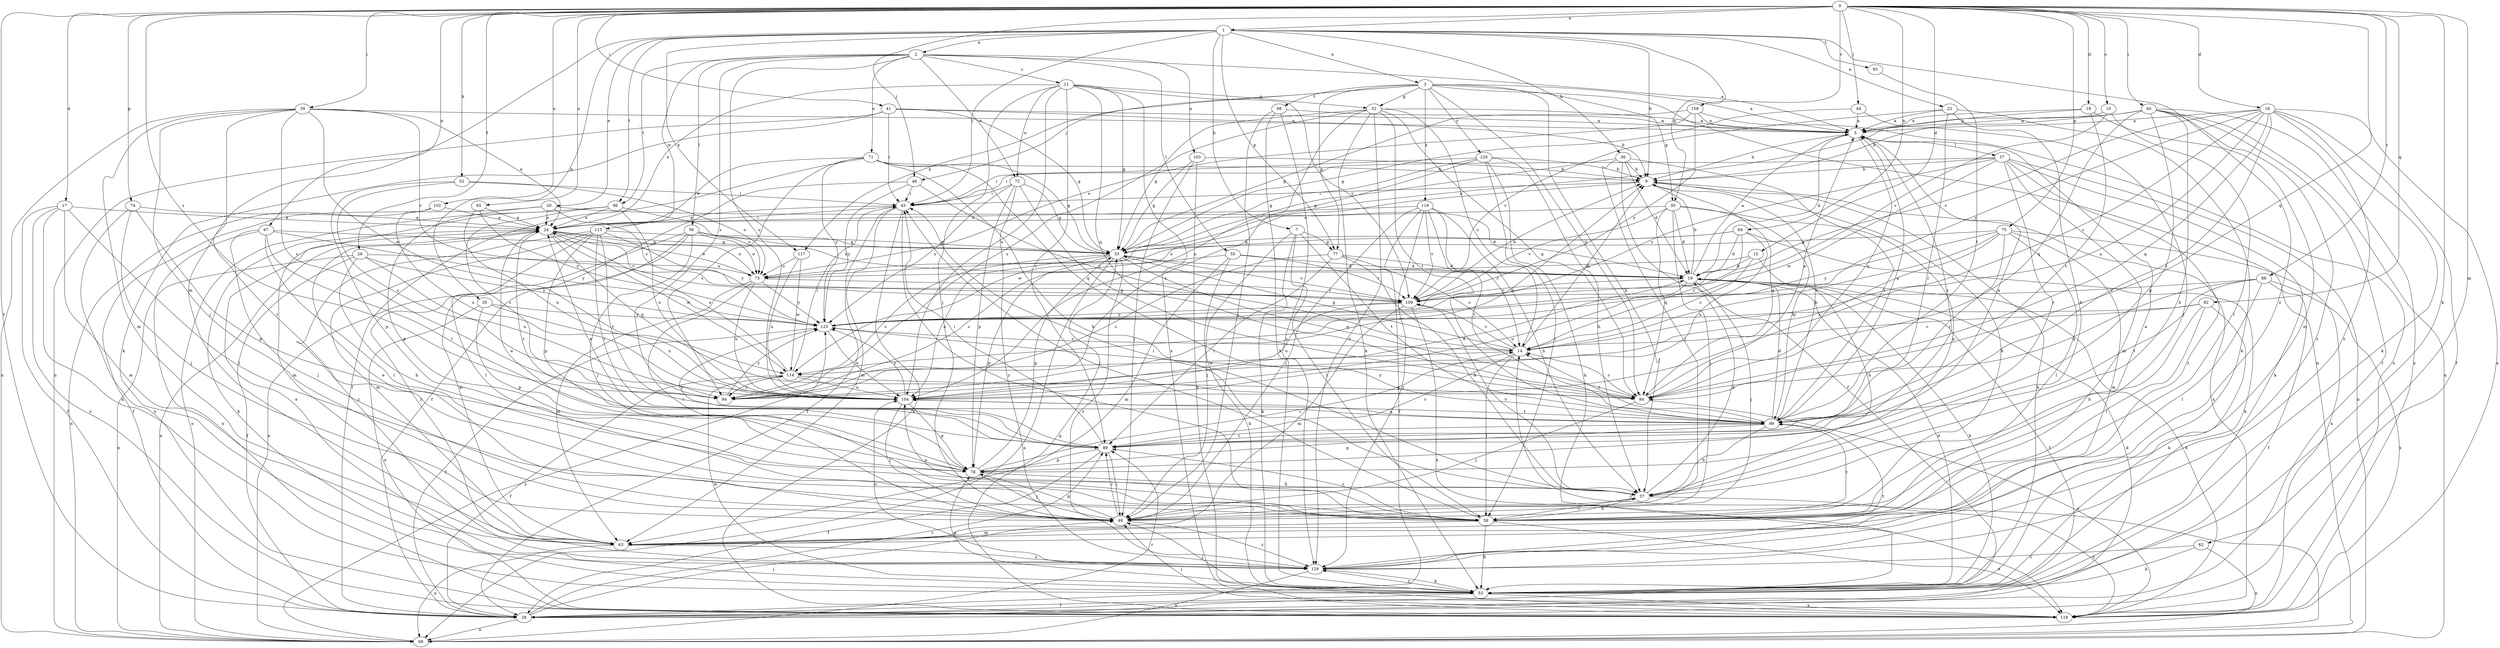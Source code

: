 strict digraph  {
0;
1;
2;
3;
5;
7;
9;
10;
11;
14;
15;
16;
17;
18;
19;
20;
22;
24;
26;
28;
30;
32;
33;
35;
36;
37;
39;
40;
41;
43;
44;
46;
48;
52;
53;
55;
56;
57;
58;
62;
63;
64;
65;
67;
68;
71;
72;
73;
74;
75;
77;
78;
82;
84;
88;
89;
94;
95;
96;
98;
99;
102;
103;
104;
108;
109;
113;
114;
117;
118;
119;
120;
125;
129;
0 -> 1  [label=a];
0 -> 10  [label=c];
0 -> 15  [label=d];
0 -> 16  [label=d];
0 -> 17  [label=d];
0 -> 18  [label=d];
0 -> 26  [label=f];
0 -> 28  [label=f];
0 -> 39  [label=i];
0 -> 40  [label=i];
0 -> 41  [label=i];
0 -> 44  [label=j];
0 -> 46  [label=j];
0 -> 52  [label=k];
0 -> 53  [label=k];
0 -> 62  [label=m];
0 -> 64  [label=n];
0 -> 65  [label=n];
0 -> 67  [label=n];
0 -> 74  [label=p];
0 -> 75  [label=p];
0 -> 82  [label=q];
0 -> 84  [label=q];
0 -> 88  [label=r];
0 -> 94  [label=s];
0 -> 102  [label=u];
0 -> 108  [label=v];
1 -> 2  [label=a];
1 -> 3  [label=a];
1 -> 7  [label=b];
1 -> 9  [label=b];
1 -> 20  [label=e];
1 -> 22  [label=e];
1 -> 30  [label=g];
1 -> 35  [label=h];
1 -> 36  [label=h];
1 -> 43  [label=i];
1 -> 63  [label=m];
1 -> 77  [label=p];
1 -> 95  [label=t];
1 -> 96  [label=t];
1 -> 117  [label=x];
1 -> 129  [label=z];
2 -> 5  [label=a];
2 -> 11  [label=c];
2 -> 55  [label=l];
2 -> 56  [label=l];
2 -> 71  [label=o];
2 -> 72  [label=o];
2 -> 94  [label=s];
2 -> 96  [label=t];
2 -> 103  [label=u];
2 -> 104  [label=u];
2 -> 113  [label=w];
3 -> 5  [label=a];
3 -> 30  [label=g];
3 -> 32  [label=g];
3 -> 37  [label=h];
3 -> 46  [label=j];
3 -> 68  [label=n];
3 -> 77  [label=p];
3 -> 84  [label=q];
3 -> 98  [label=t];
3 -> 117  [label=x];
3 -> 118  [label=x];
3 -> 120  [label=y];
5 -> 9  [label=b];
5 -> 19  [label=d];
5 -> 57  [label=l];
5 -> 84  [label=q];
5 -> 89  [label=r];
7 -> 48  [label=j];
7 -> 53  [label=k];
7 -> 58  [label=l];
7 -> 77  [label=p];
7 -> 99  [label=t];
9 -> 43  [label=i];
9 -> 53  [label=k];
9 -> 84  [label=q];
9 -> 114  [label=w];
9 -> 119  [label=x];
10 -> 5  [label=a];
10 -> 58  [label=l];
10 -> 109  [label=v];
11 -> 24  [label=e];
11 -> 32  [label=g];
11 -> 33  [label=g];
11 -> 48  [label=j];
11 -> 72  [label=o];
11 -> 84  [label=q];
11 -> 89  [label=r];
11 -> 104  [label=u];
11 -> 109  [label=v];
11 -> 119  [label=x];
14 -> 9  [label=b];
14 -> 33  [label=g];
14 -> 58  [label=l];
14 -> 89  [label=r];
14 -> 109  [label=v];
14 -> 114  [label=w];
15 -> 14  [label=c];
15 -> 19  [label=d];
15 -> 37  [label=h];
15 -> 73  [label=o];
16 -> 5  [label=a];
16 -> 14  [label=c];
16 -> 28  [label=f];
16 -> 53  [label=k];
16 -> 84  [label=q];
16 -> 99  [label=t];
16 -> 104  [label=u];
16 -> 109  [label=v];
16 -> 119  [label=x];
16 -> 125  [label=y];
16 -> 129  [label=z];
17 -> 24  [label=e];
17 -> 28  [label=f];
17 -> 53  [label=k];
17 -> 58  [label=l];
17 -> 63  [label=m];
17 -> 119  [label=x];
18 -> 5  [label=a];
18 -> 63  [label=m];
18 -> 73  [label=o];
18 -> 99  [label=t];
19 -> 5  [label=a];
19 -> 9  [label=b];
19 -> 28  [label=f];
19 -> 48  [label=j];
19 -> 53  [label=k];
19 -> 104  [label=u];
19 -> 109  [label=v];
20 -> 19  [label=d];
20 -> 24  [label=e];
20 -> 28  [label=f];
20 -> 78  [label=p];
20 -> 109  [label=v];
22 -> 5  [label=a];
22 -> 37  [label=h];
22 -> 53  [label=k];
22 -> 89  [label=r];
22 -> 109  [label=v];
24 -> 33  [label=g];
24 -> 43  [label=i];
24 -> 53  [label=k];
24 -> 68  [label=n];
24 -> 73  [label=o];
24 -> 84  [label=q];
24 -> 89  [label=r];
24 -> 109  [label=v];
24 -> 114  [label=w];
26 -> 28  [label=f];
26 -> 37  [label=h];
26 -> 68  [label=n];
26 -> 73  [label=o];
26 -> 104  [label=u];
26 -> 125  [label=y];
28 -> 19  [label=d];
28 -> 48  [label=j];
28 -> 68  [label=n];
28 -> 89  [label=r];
30 -> 19  [label=d];
30 -> 24  [label=e];
30 -> 48  [label=j];
30 -> 78  [label=p];
30 -> 84  [label=q];
30 -> 99  [label=t];
30 -> 109  [label=v];
32 -> 5  [label=a];
32 -> 14  [label=c];
32 -> 33  [label=g];
32 -> 53  [label=k];
32 -> 84  [label=q];
32 -> 94  [label=s];
32 -> 99  [label=t];
32 -> 104  [label=u];
32 -> 129  [label=z];
33 -> 19  [label=d];
33 -> 68  [label=n];
33 -> 78  [label=p];
33 -> 84  [label=q];
33 -> 94  [label=s];
33 -> 104  [label=u];
33 -> 109  [label=v];
33 -> 129  [label=z];
35 -> 78  [label=p];
35 -> 104  [label=u];
35 -> 119  [label=x];
35 -> 125  [label=y];
36 -> 9  [label=b];
36 -> 19  [label=d];
36 -> 28  [label=f];
36 -> 33  [label=g];
36 -> 48  [label=j];
36 -> 99  [label=t];
37 -> 19  [label=d];
37 -> 43  [label=i];
37 -> 48  [label=j];
37 -> 58  [label=l];
37 -> 109  [label=v];
37 -> 119  [label=x];
39 -> 5  [label=a];
39 -> 24  [label=e];
39 -> 48  [label=j];
39 -> 58  [label=l];
39 -> 63  [label=m];
39 -> 68  [label=n];
39 -> 94  [label=s];
39 -> 109  [label=v];
39 -> 114  [label=w];
40 -> 5  [label=a];
40 -> 9  [label=b];
40 -> 28  [label=f];
40 -> 37  [label=h];
40 -> 68  [label=n];
40 -> 78  [label=p];
40 -> 84  [label=q];
40 -> 119  [label=x];
40 -> 129  [label=z];
41 -> 5  [label=a];
41 -> 9  [label=b];
41 -> 33  [label=g];
41 -> 43  [label=i];
41 -> 53  [label=k];
41 -> 68  [label=n];
43 -> 24  [label=e];
43 -> 28  [label=f];
43 -> 58  [label=l];
43 -> 63  [label=m];
43 -> 119  [label=x];
44 -> 5  [label=a];
44 -> 33  [label=g];
44 -> 48  [label=j];
46 -> 14  [label=c];
46 -> 28  [label=f];
46 -> 43  [label=i];
46 -> 125  [label=y];
48 -> 24  [label=e];
48 -> 78  [label=p];
48 -> 89  [label=r];
48 -> 129  [label=z];
52 -> 43  [label=i];
52 -> 73  [label=o];
52 -> 78  [label=p];
52 -> 94  [label=s];
53 -> 19  [label=d];
53 -> 28  [label=f];
53 -> 48  [label=j];
53 -> 78  [label=p];
53 -> 114  [label=w];
53 -> 119  [label=x];
53 -> 129  [label=z];
55 -> 19  [label=d];
55 -> 53  [label=k];
55 -> 63  [label=m];
55 -> 94  [label=s];
55 -> 109  [label=v];
56 -> 19  [label=d];
56 -> 33  [label=g];
56 -> 48  [label=j];
56 -> 63  [label=m];
56 -> 68  [label=n];
56 -> 73  [label=o];
56 -> 129  [label=z];
57 -> 9  [label=b];
57 -> 43  [label=i];
57 -> 53  [label=k];
57 -> 63  [label=m];
57 -> 68  [label=n];
57 -> 89  [label=r];
57 -> 114  [label=w];
57 -> 125  [label=y];
57 -> 129  [label=z];
58 -> 5  [label=a];
58 -> 9  [label=b];
58 -> 37  [label=h];
58 -> 43  [label=i];
58 -> 53  [label=k];
58 -> 63  [label=m];
58 -> 89  [label=r];
58 -> 99  [label=t];
58 -> 104  [label=u];
58 -> 119  [label=x];
62 -> 53  [label=k];
62 -> 68  [label=n];
62 -> 129  [label=z];
63 -> 68  [label=n];
63 -> 129  [label=z];
64 -> 14  [label=c];
64 -> 19  [label=d];
64 -> 33  [label=g];
64 -> 53  [label=k];
64 -> 73  [label=o];
64 -> 104  [label=u];
65 -> 24  [label=e];
65 -> 104  [label=u];
65 -> 125  [label=y];
67 -> 33  [label=g];
67 -> 48  [label=j];
67 -> 58  [label=l];
67 -> 89  [label=r];
67 -> 119  [label=x];
67 -> 125  [label=y];
68 -> 14  [label=c];
68 -> 89  [label=r];
68 -> 125  [label=y];
71 -> 9  [label=b];
71 -> 24  [label=e];
71 -> 28  [label=f];
71 -> 33  [label=g];
71 -> 37  [label=h];
71 -> 84  [label=q];
71 -> 94  [label=s];
71 -> 125  [label=y];
72 -> 33  [label=g];
72 -> 43  [label=i];
72 -> 78  [label=p];
72 -> 84  [label=q];
72 -> 125  [label=y];
72 -> 129  [label=z];
73 -> 24  [label=e];
73 -> 58  [label=l];
73 -> 63  [label=m];
73 -> 104  [label=u];
73 -> 109  [label=v];
73 -> 125  [label=y];
74 -> 24  [label=e];
74 -> 48  [label=j];
74 -> 78  [label=p];
74 -> 119  [label=x];
75 -> 14  [label=c];
75 -> 33  [label=g];
75 -> 58  [label=l];
75 -> 63  [label=m];
75 -> 94  [label=s];
75 -> 99  [label=t];
75 -> 119  [label=x];
75 -> 125  [label=y];
77 -> 14  [label=c];
77 -> 19  [label=d];
77 -> 37  [label=h];
77 -> 89  [label=r];
77 -> 94  [label=s];
78 -> 14  [label=c];
78 -> 24  [label=e];
78 -> 33  [label=g];
78 -> 37  [label=h];
78 -> 48  [label=j];
82 -> 14  [label=c];
82 -> 37  [label=h];
82 -> 53  [label=k];
82 -> 58  [label=l];
82 -> 125  [label=y];
84 -> 5  [label=a];
84 -> 14  [label=c];
84 -> 48  [label=j];
84 -> 119  [label=x];
88 -> 28  [label=f];
88 -> 58  [label=l];
88 -> 84  [label=q];
88 -> 99  [label=t];
88 -> 109  [label=v];
88 -> 119  [label=x];
89 -> 5  [label=a];
89 -> 24  [label=e];
89 -> 28  [label=f];
89 -> 43  [label=i];
89 -> 48  [label=j];
89 -> 78  [label=p];
89 -> 125  [label=y];
94 -> 9  [label=b];
94 -> 125  [label=y];
95 -> 99  [label=t];
96 -> 24  [label=e];
96 -> 63  [label=m];
96 -> 68  [label=n];
96 -> 73  [label=o];
96 -> 94  [label=s];
96 -> 104  [label=u];
98 -> 5  [label=a];
98 -> 48  [label=j];
98 -> 53  [label=k];
98 -> 129  [label=z];
99 -> 5  [label=a];
99 -> 9  [label=b];
99 -> 14  [label=c];
99 -> 19  [label=d];
99 -> 37  [label=h];
99 -> 78  [label=p];
99 -> 89  [label=r];
99 -> 104  [label=u];
99 -> 125  [label=y];
102 -> 24  [label=e];
102 -> 68  [label=n];
102 -> 104  [label=u];
103 -> 9  [label=b];
103 -> 33  [label=g];
103 -> 48  [label=j];
103 -> 119  [label=x];
104 -> 19  [label=d];
104 -> 48  [label=j];
104 -> 78  [label=p];
104 -> 99  [label=t];
104 -> 125  [label=y];
108 -> 5  [label=a];
108 -> 33  [label=g];
108 -> 73  [label=o];
108 -> 119  [label=x];
108 -> 125  [label=y];
109 -> 9  [label=b];
109 -> 63  [label=m];
109 -> 104  [label=u];
109 -> 119  [label=x];
109 -> 125  [label=y];
113 -> 33  [label=g];
113 -> 58  [label=l];
113 -> 63  [label=m];
113 -> 78  [label=p];
113 -> 89  [label=r];
113 -> 99  [label=t];
113 -> 125  [label=y];
113 -> 129  [label=z];
114 -> 24  [label=e];
114 -> 28  [label=f];
114 -> 43  [label=i];
114 -> 84  [label=q];
114 -> 94  [label=s];
114 -> 104  [label=u];
117 -> 73  [label=o];
117 -> 104  [label=u];
117 -> 114  [label=w];
118 -> 14  [label=c];
118 -> 24  [label=e];
118 -> 28  [label=f];
118 -> 37  [label=h];
118 -> 48  [label=j];
118 -> 99  [label=t];
118 -> 109  [label=v];
118 -> 129  [label=z];
119 -> 19  [label=d];
119 -> 33  [label=g];
119 -> 48  [label=j];
120 -> 9  [label=b];
120 -> 33  [label=g];
120 -> 37  [label=h];
120 -> 43  [label=i];
120 -> 53  [label=k];
120 -> 58  [label=l];
120 -> 94  [label=s];
125 -> 14  [label=c];
125 -> 28  [label=f];
125 -> 104  [label=u];
129 -> 24  [label=e];
129 -> 53  [label=k];
129 -> 68  [label=n];
129 -> 99  [label=t];
129 -> 104  [label=u];
}
